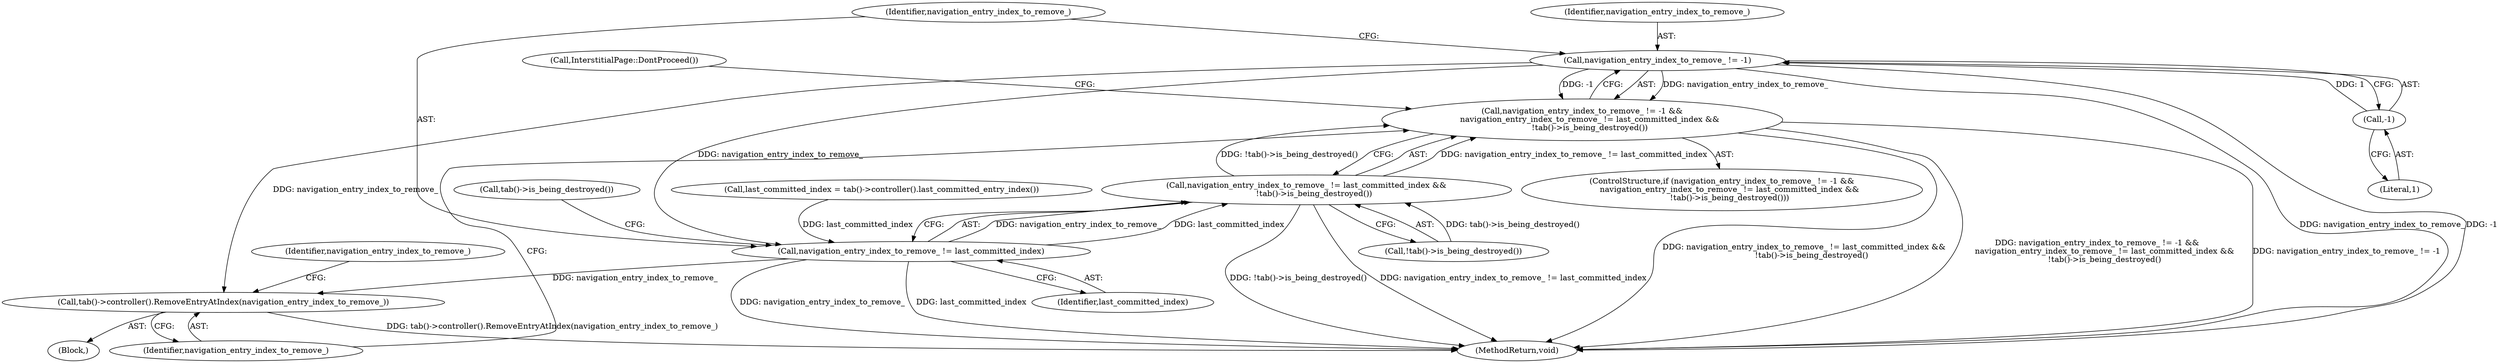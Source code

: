 digraph "0_Chrome_6a13a6c2fbae0b3269743e6a141fdfe0d9ec9793_0@API" {
"1000156" [label="(Call,navigation_entry_index_to_remove_ != -1)"];
"1000158" [label="(Call,-1)"];
"1000155" [label="(Call,navigation_entry_index_to_remove_ != -1 &&\n      navigation_entry_index_to_remove_ != last_committed_index &&\n      !tab()->is_being_destroyed())"];
"1000161" [label="(Call,navigation_entry_index_to_remove_ != last_committed_index)"];
"1000160" [label="(Call,navigation_entry_index_to_remove_ != last_committed_index &&\n      !tab()->is_being_destroyed())"];
"1000167" [label="(Call,tab()->controller().RemoveEntryAtIndex(navigation_entry_index_to_remove_))"];
"1000167" [label="(Call,tab()->controller().RemoveEntryAtIndex(navigation_entry_index_to_remove_))"];
"1000160" [label="(Call,navigation_entry_index_to_remove_ != last_committed_index &&\n      !tab()->is_being_destroyed())"];
"1000166" [label="(Block,)"];
"1000159" [label="(Literal,1)"];
"1000157" [label="(Identifier,navigation_entry_index_to_remove_)"];
"1000151" [label="(Call,last_committed_index = tab()->controller().last_committed_entry_index())"];
"1000174" [label="(MethodReturn,void)"];
"1000156" [label="(Call,navigation_entry_index_to_remove_ != -1)"];
"1000158" [label="(Call,-1)"];
"1000163" [label="(Identifier,last_committed_index)"];
"1000165" [label="(Call,tab()->is_being_destroyed())"];
"1000168" [label="(Identifier,navigation_entry_index_to_remove_)"];
"1000164" [label="(Call,!tab()->is_being_destroyed())"];
"1000170" [label="(Identifier,navigation_entry_index_to_remove_)"];
"1000161" [label="(Call,navigation_entry_index_to_remove_ != last_committed_index)"];
"1000173" [label="(Call,InterstitialPage::DontProceed())"];
"1000154" [label="(ControlStructure,if (navigation_entry_index_to_remove_ != -1 &&\n      navigation_entry_index_to_remove_ != last_committed_index &&\n      !tab()->is_being_destroyed()))"];
"1000162" [label="(Identifier,navigation_entry_index_to_remove_)"];
"1000155" [label="(Call,navigation_entry_index_to_remove_ != -1 &&\n      navigation_entry_index_to_remove_ != last_committed_index &&\n      !tab()->is_being_destroyed())"];
"1000156" -> "1000155"  [label="AST: "];
"1000156" -> "1000158"  [label="CFG: "];
"1000157" -> "1000156"  [label="AST: "];
"1000158" -> "1000156"  [label="AST: "];
"1000162" -> "1000156"  [label="CFG: "];
"1000155" -> "1000156"  [label="CFG: "];
"1000156" -> "1000174"  [label="DDG: navigation_entry_index_to_remove_"];
"1000156" -> "1000174"  [label="DDG: -1"];
"1000156" -> "1000155"  [label="DDG: navigation_entry_index_to_remove_"];
"1000156" -> "1000155"  [label="DDG: -1"];
"1000158" -> "1000156"  [label="DDG: 1"];
"1000156" -> "1000161"  [label="DDG: navigation_entry_index_to_remove_"];
"1000156" -> "1000167"  [label="DDG: navigation_entry_index_to_remove_"];
"1000158" -> "1000159"  [label="CFG: "];
"1000159" -> "1000158"  [label="AST: "];
"1000155" -> "1000154"  [label="AST: "];
"1000155" -> "1000160"  [label="CFG: "];
"1000160" -> "1000155"  [label="AST: "];
"1000168" -> "1000155"  [label="CFG: "];
"1000173" -> "1000155"  [label="CFG: "];
"1000155" -> "1000174"  [label="DDG: navigation_entry_index_to_remove_ != last_committed_index &&\n      !tab()->is_being_destroyed()"];
"1000155" -> "1000174"  [label="DDG: navigation_entry_index_to_remove_ != -1 &&\n      navigation_entry_index_to_remove_ != last_committed_index &&\n      !tab()->is_being_destroyed()"];
"1000155" -> "1000174"  [label="DDG: navigation_entry_index_to_remove_ != -1"];
"1000160" -> "1000155"  [label="DDG: navigation_entry_index_to_remove_ != last_committed_index"];
"1000160" -> "1000155"  [label="DDG: !tab()->is_being_destroyed()"];
"1000161" -> "1000160"  [label="AST: "];
"1000161" -> "1000163"  [label="CFG: "];
"1000162" -> "1000161"  [label="AST: "];
"1000163" -> "1000161"  [label="AST: "];
"1000165" -> "1000161"  [label="CFG: "];
"1000160" -> "1000161"  [label="CFG: "];
"1000161" -> "1000174"  [label="DDG: last_committed_index"];
"1000161" -> "1000174"  [label="DDG: navigation_entry_index_to_remove_"];
"1000161" -> "1000160"  [label="DDG: navigation_entry_index_to_remove_"];
"1000161" -> "1000160"  [label="DDG: last_committed_index"];
"1000151" -> "1000161"  [label="DDG: last_committed_index"];
"1000161" -> "1000167"  [label="DDG: navigation_entry_index_to_remove_"];
"1000160" -> "1000164"  [label="CFG: "];
"1000164" -> "1000160"  [label="AST: "];
"1000160" -> "1000174"  [label="DDG: !tab()->is_being_destroyed()"];
"1000160" -> "1000174"  [label="DDG: navigation_entry_index_to_remove_ != last_committed_index"];
"1000164" -> "1000160"  [label="DDG: tab()->is_being_destroyed()"];
"1000167" -> "1000166"  [label="AST: "];
"1000167" -> "1000168"  [label="CFG: "];
"1000168" -> "1000167"  [label="AST: "];
"1000170" -> "1000167"  [label="CFG: "];
"1000167" -> "1000174"  [label="DDG: tab()->controller().RemoveEntryAtIndex(navigation_entry_index_to_remove_)"];
}
